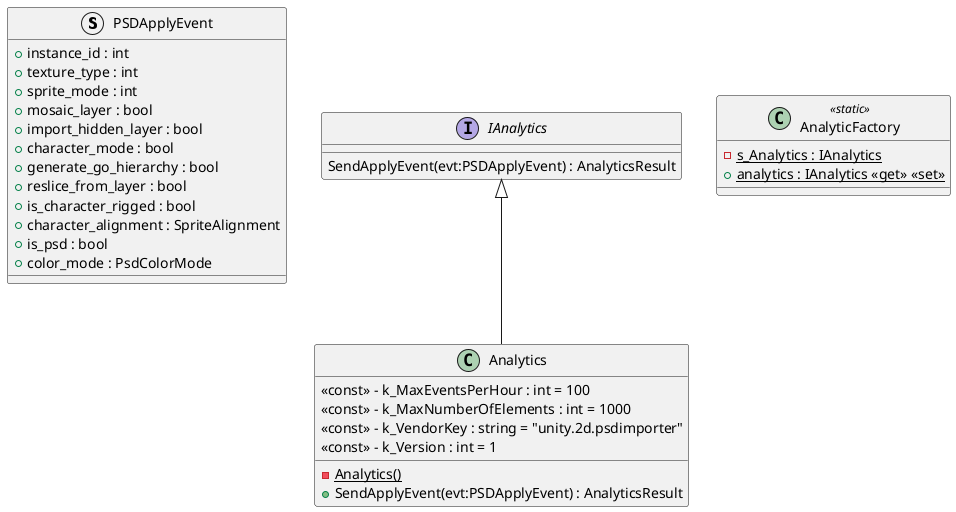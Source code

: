 @startuml
struct PSDApplyEvent {
    + instance_id : int
    + texture_type : int
    + sprite_mode : int
    + mosaic_layer : bool
    + import_hidden_layer : bool
    + character_mode : bool
    + generate_go_hierarchy : bool
    + reslice_from_layer : bool
    + is_character_rigged : bool
    + character_alignment : SpriteAlignment
    + is_psd : bool
    + color_mode : PsdColorMode
}
interface IAnalytics {
    SendApplyEvent(evt:PSDApplyEvent) : AnalyticsResult
}
class AnalyticFactory <<static>> {
    {static} - s_Analytics : IAnalytics
    {static} + analytics : IAnalytics <<get>> <<set>>
}
class Analytics {
    <<const>> - k_MaxEventsPerHour : int = 100
    <<const>> - k_MaxNumberOfElements : int = 1000
    <<const>> - k_VendorKey : string = "unity.2d.psdimporter"
    <<const>> - k_Version : int = 1
    {static} - Analytics()
    + SendApplyEvent(evt:PSDApplyEvent) : AnalyticsResult
}
IAnalytics <|-- Analytics
@enduml
